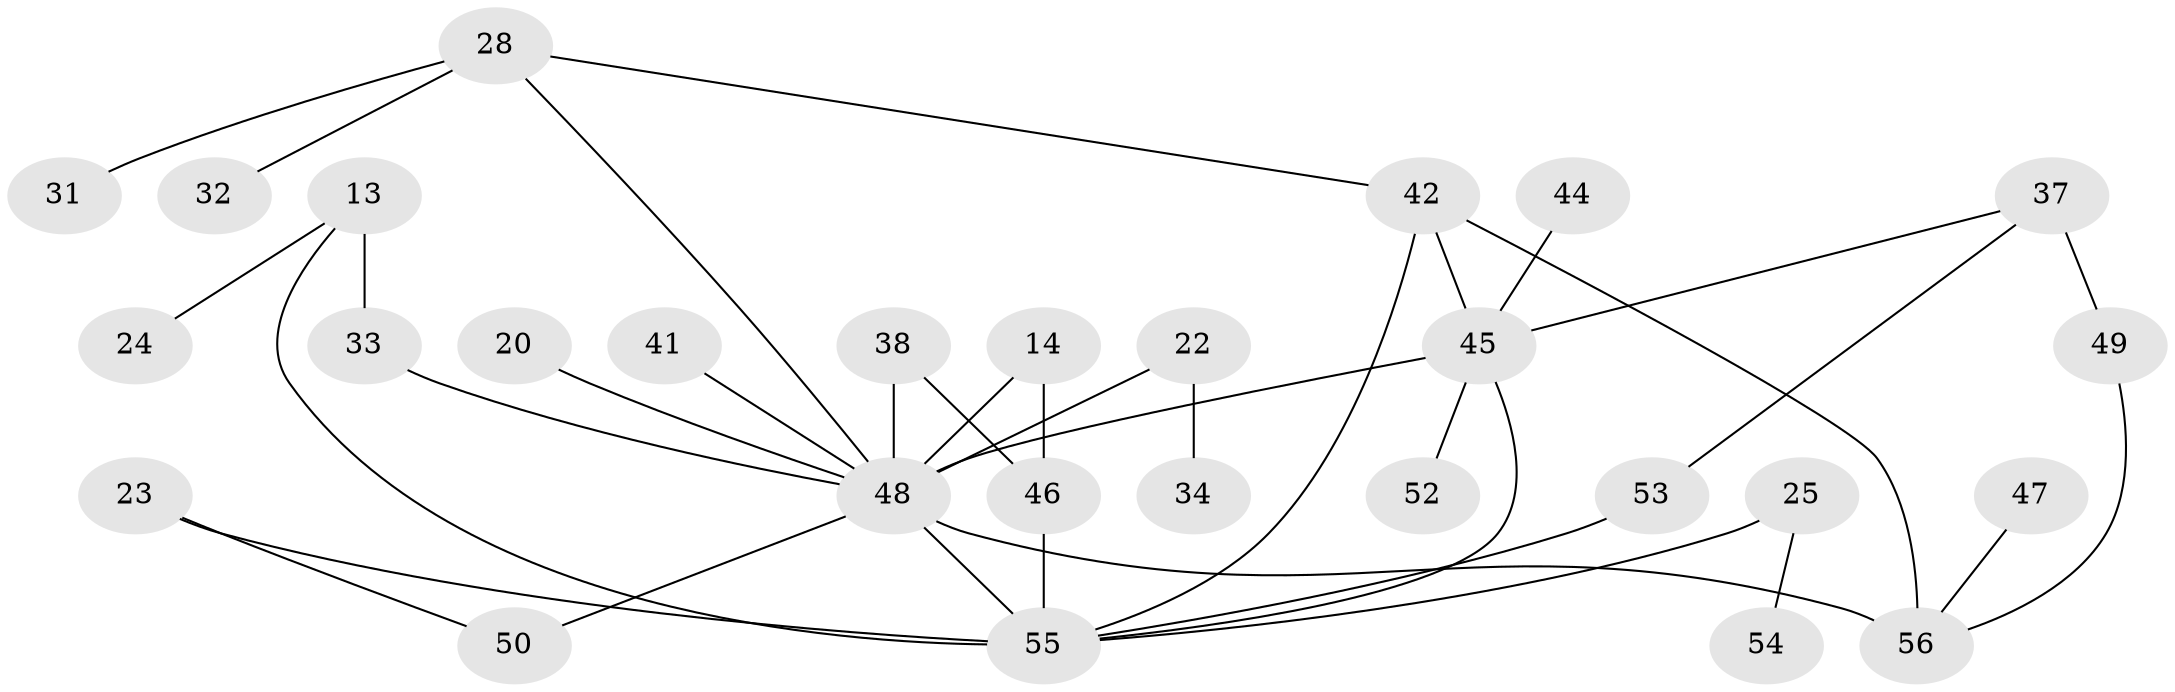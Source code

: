 // original degree distribution, {6: 0.03571428571428571, 2: 0.30357142857142855, 5: 0.017857142857142856, 4: 0.19642857142857142, 3: 0.25, 1: 0.19642857142857142}
// Generated by graph-tools (version 1.1) at 2025/44/03/04/25 21:44:26]
// undirected, 28 vertices, 37 edges
graph export_dot {
graph [start="1"]
  node [color=gray90,style=filled];
  13;
  14;
  20;
  22;
  23;
  24;
  25;
  28;
  31;
  32;
  33 [super="+16"];
  34;
  37;
  38 [super="+26+15"];
  41;
  42 [super="+4"];
  44;
  45 [super="+19+9+27"];
  46;
  47;
  48 [super="+17+18+36+30+21"];
  49 [super="+40"];
  50;
  52;
  53;
  54;
  55 [super="+5+51"];
  56 [super="+39"];
  13 -- 24;
  13 -- 33 [weight=2];
  13 -- 55;
  14 -- 46;
  14 -- 48;
  20 -- 48;
  22 -- 34;
  22 -- 48;
  23 -- 50;
  23 -- 55;
  25 -- 54;
  25 -- 55;
  28 -- 31;
  28 -- 32;
  28 -- 42;
  28 -- 48;
  33 -- 48;
  37 -- 49 [weight=2];
  37 -- 53;
  37 -- 45;
  38 -- 46;
  38 -- 48 [weight=3];
  41 -- 48;
  42 -- 56 [weight=2];
  42 -- 55;
  42 -- 45;
  44 -- 45;
  45 -- 52;
  45 -- 48;
  45 -- 55;
  46 -- 55 [weight=2];
  47 -- 56;
  48 -- 56 [weight=2];
  48 -- 50;
  48 -- 55 [weight=3];
  49 -- 56;
  53 -- 55;
}
